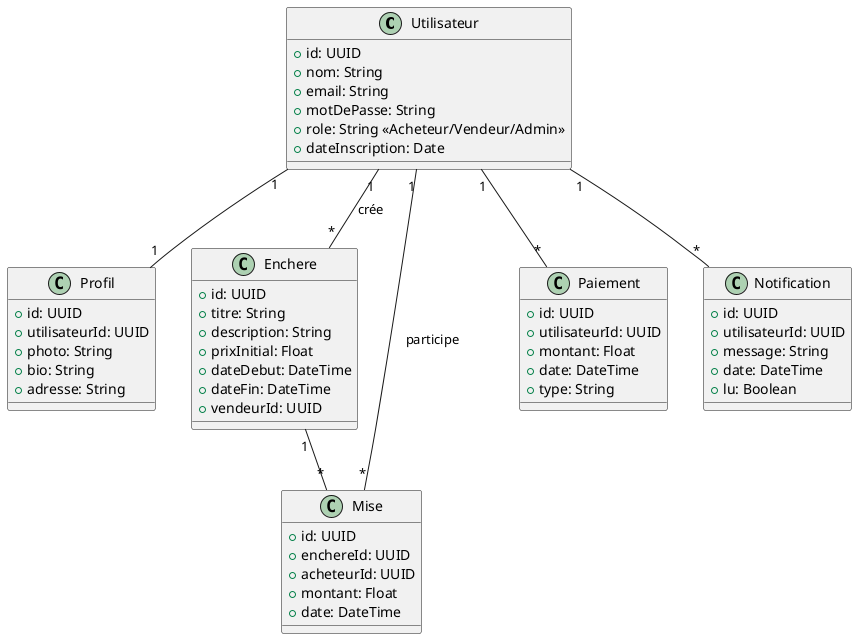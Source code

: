 @startuml
' ================================
' Class Diagram
' ================================

class Utilisateur {
  +id: UUID
  +nom: String
  +email: String
  +motDePasse: String
  +role: String <<Acheteur/Vendeur/Admin>>
  +dateInscription: Date
}

class Profil {
  +id: UUID
  +utilisateurId: UUID
  +photo: String
  +bio: String
  +adresse: String
}

class Enchere {
  +id: UUID
  +titre: String
  +description: String
  +prixInitial: Float
  +dateDebut: DateTime
  +dateFin: DateTime
  +vendeurId: UUID
}

class Mise {
  +id: UUID
  +enchereId: UUID
  +acheteurId: UUID
  +montant: Float
  +date: DateTime
}

class Paiement {
  +id: UUID
  +utilisateurId: UUID
  +montant: Float
  +date: DateTime
  +type: String
}

class Notification {
  +id: UUID
  +utilisateurId: UUID
  +message: String
  +date: DateTime
  +lu: Boolean
}

Utilisateur "1" -- "1" Profil
Utilisateur "1" -- "*" Enchere : crée
Utilisateur "1" -- "*" Mise : participe
Utilisateur "1" -- "*" Paiement
Utilisateur "1" -- "*" Notification
Enchere "1" -- "*" Mise
@enduml@startuml
' ================================
' Class Diagram
' ================================

class Utilisateur {
  +id: UUID
  +nom: String
  +email: String
  +motDePasse: String
  +role: String <<Acheteur/Vendeur/Admin>>
  +dateInscription: Date
}

class Profil {
  +id: UUID
  +utilisateurId: UUID
  +photo: String
  +bio: String
  +adresse: String
}

class Enchere {
  +id: UUID
  +titre: String
  +description: String
  +prixInitial: Float
  +dateDebut: DateTime
  +dateFin: DateTime
  +vendeurId: UUID
}

class Mise {
  +id: UUID
  +enchereId: UUID
  +acheteurId: UUID
  +montant: Float
  +date: DateTime
}

class Paiement {
  +id: UUID
  +utilisateurId: UUID
  +montant: Float
  +date: DateTime
  +type: String
}

class Notification {
  +id: UUID
  +utilisateurId: UUID
  +message: String
  +date: DateTime
  +lu: Boolean
}

Utilisateur "1" -- "1" Profil
Utilisateur "1" -- "*" Enchere : crée
Utilisateur "1" -- "*" Mise : participe
Utilisateur "1" -- "*" Paiement
Utilisateur "1" -- "*" Notification
Enchere "1" -- "*" Mise
@enduml